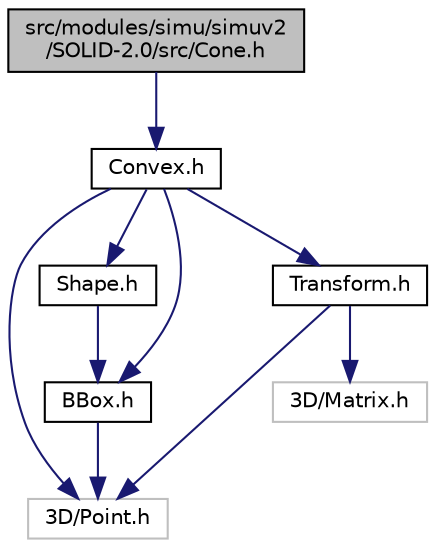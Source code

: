 digraph "src/modules/simu/simuv2/SOLID-2.0/src/Cone.h"
{
  edge [fontname="Helvetica",fontsize="10",labelfontname="Helvetica",labelfontsize="10"];
  node [fontname="Helvetica",fontsize="10",shape=record];
  Node1 [label="src/modules/simu/simuv2\l/SOLID-2.0/src/Cone.h",height=0.2,width=0.4,color="black", fillcolor="grey75", style="filled", fontcolor="black"];
  Node1 -> Node2 [color="midnightblue",fontsize="10",style="solid",fontname="Helvetica"];
  Node2 [label="Convex.h",height=0.2,width=0.4,color="black", fillcolor="white", style="filled",URL="$_convex_8h.html"];
  Node2 -> Node3 [color="midnightblue",fontsize="10",style="solid",fontname="Helvetica"];
  Node3 [label="3D/Point.h",height=0.2,width=0.4,color="grey75", fillcolor="white", style="filled"];
  Node2 -> Node4 [color="midnightblue",fontsize="10",style="solid",fontname="Helvetica"];
  Node4 [label="Shape.h",height=0.2,width=0.4,color="black", fillcolor="white", style="filled",URL="$_shape_8h.html"];
  Node4 -> Node5 [color="midnightblue",fontsize="10",style="solid",fontname="Helvetica"];
  Node5 [label="BBox.h",height=0.2,width=0.4,color="black", fillcolor="white", style="filled",URL="$_b_box_8h.html"];
  Node5 -> Node3 [color="midnightblue",fontsize="10",style="solid",fontname="Helvetica"];
  Node2 -> Node5 [color="midnightblue",fontsize="10",style="solid",fontname="Helvetica"];
  Node2 -> Node6 [color="midnightblue",fontsize="10",style="solid",fontname="Helvetica"];
  Node6 [label="Transform.h",height=0.2,width=0.4,color="black", fillcolor="white", style="filled",URL="$_transform_8h.html"];
  Node6 -> Node3 [color="midnightblue",fontsize="10",style="solid",fontname="Helvetica"];
  Node6 -> Node7 [color="midnightblue",fontsize="10",style="solid",fontname="Helvetica"];
  Node7 [label="3D/Matrix.h",height=0.2,width=0.4,color="grey75", fillcolor="white", style="filled"];
}
